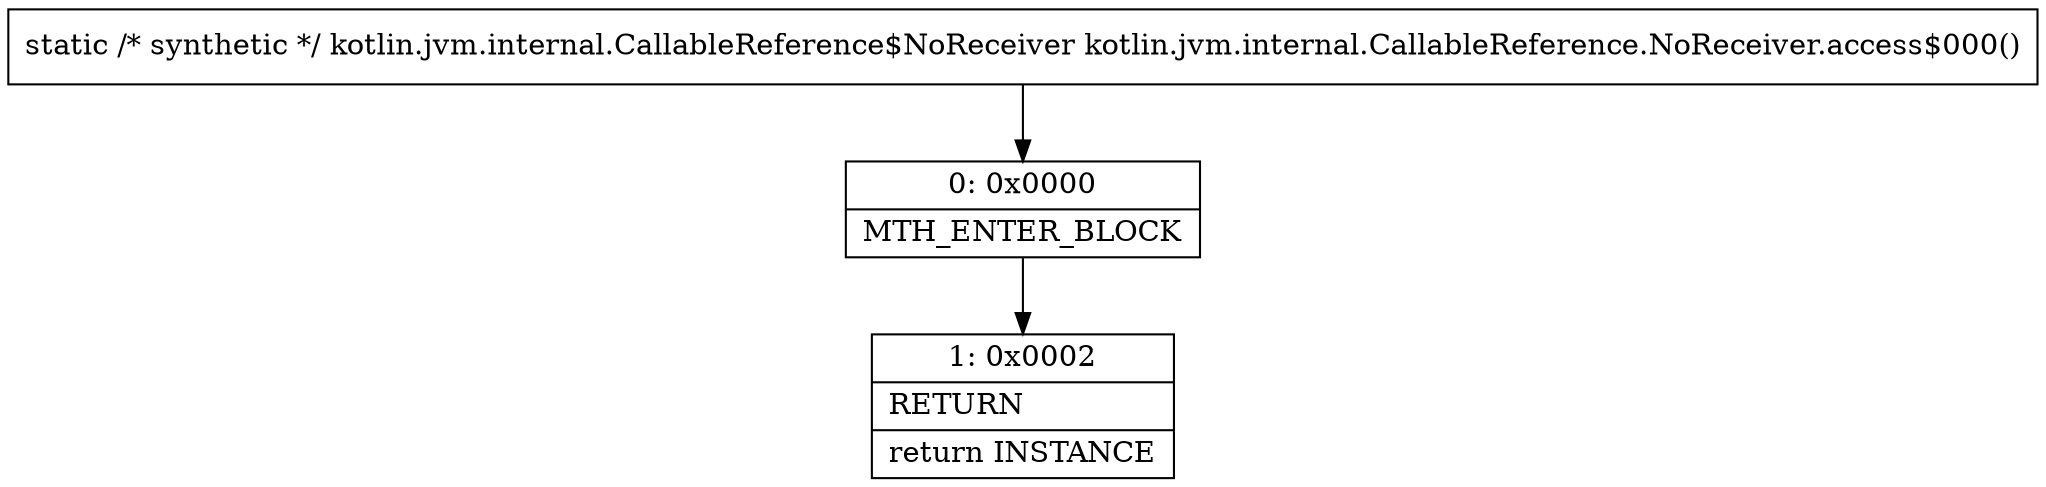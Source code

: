 digraph "CFG forkotlin.jvm.internal.CallableReference.NoReceiver.access$000()Lkotlin\/jvm\/internal\/CallableReference$NoReceiver;" {
Node_0 [shape=record,label="{0\:\ 0x0000|MTH_ENTER_BLOCK\l}"];
Node_1 [shape=record,label="{1\:\ 0x0002|RETURN\l|return INSTANCE\l}"];
MethodNode[shape=record,label="{static \/* synthetic *\/ kotlin.jvm.internal.CallableReference$NoReceiver kotlin.jvm.internal.CallableReference.NoReceiver.access$000() }"];
MethodNode -> Node_0;
Node_0 -> Node_1;
}

